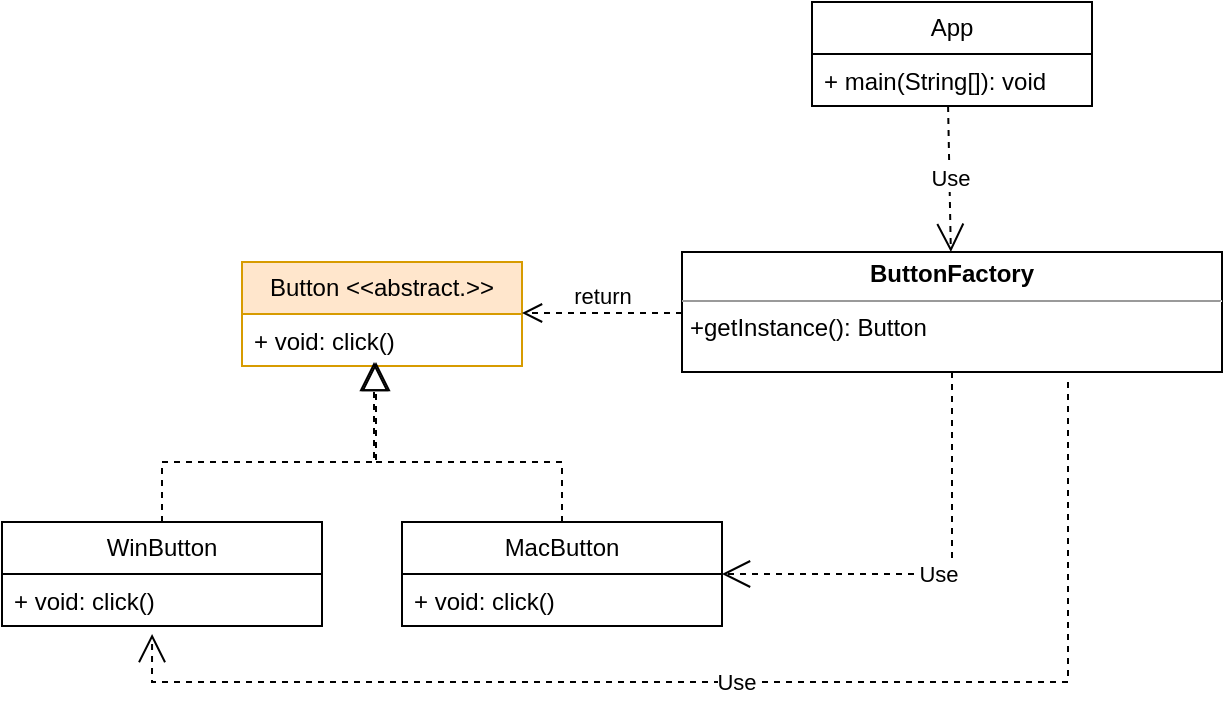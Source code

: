 <mxfile version="20.7.4" type="device"><diagram id="0djRnLgeJkqtSIyDguBF" name="Page-2"><mxGraphModel dx="864" dy="508" grid="1" gridSize="10" guides="1" tooltips="1" connect="1" arrows="1" fold="1" page="1" pageScale="1" pageWidth="850" pageHeight="1100" math="0" shadow="0"><root><mxCell id="0"/><mxCell id="1" parent="0"/><mxCell id="V9sK615c3sQZ39YYXwWw-10" value="Button &amp;lt;&amp;lt;abstract.&amp;gt;&amp;gt;" style="swimlane;fontStyle=0;childLayout=stackLayout;horizontal=1;startSize=26;fillColor=#ffe6cc;horizontalStack=0;resizeParent=1;resizeParentMax=0;resizeLast=0;collapsible=1;marginBottom=0;whiteSpace=wrap;html=1;strokeColor=#d79b00;" parent="1" vertex="1"><mxGeometry x="300" y="150" width="140" height="52" as="geometry"/></mxCell><mxCell id="V9sK615c3sQZ39YYXwWw-11" value="+ void: click()" style="text;strokeColor=none;fillColor=none;align=left;verticalAlign=top;spacingLeft=4;spacingRight=4;overflow=hidden;rotatable=0;points=[[0,0.5],[1,0.5]];portConstraint=eastwest;whiteSpace=wrap;html=1;" parent="V9sK615c3sQZ39YYXwWw-10" vertex="1"><mxGeometry y="26" width="140" height="26" as="geometry"/></mxCell><mxCell id="V9sK615c3sQZ39YYXwWw-12" value="MacButton" style="swimlane;fontStyle=0;childLayout=stackLayout;horizontal=1;startSize=26;fillColor=none;horizontalStack=0;resizeParent=1;resizeParentMax=0;resizeLast=0;collapsible=1;marginBottom=0;whiteSpace=wrap;html=1;" parent="1" vertex="1"><mxGeometry x="380" y="280" width="160" height="52" as="geometry"/></mxCell><mxCell id="V9sK615c3sQZ39YYXwWw-13" value="+ void: click()" style="text;strokeColor=none;fillColor=none;align=left;verticalAlign=top;spacingLeft=4;spacingRight=4;overflow=hidden;rotatable=0;points=[[0,0.5],[1,0.5]];portConstraint=eastwest;whiteSpace=wrap;html=1;" parent="V9sK615c3sQZ39YYXwWw-12" vertex="1"><mxGeometry y="26" width="160" height="26" as="geometry"/></mxCell><mxCell id="V9sK615c3sQZ39YYXwWw-14" value="WinButton" style="swimlane;fontStyle=0;childLayout=stackLayout;horizontal=1;startSize=26;fillColor=none;horizontalStack=0;resizeParent=1;resizeParentMax=0;resizeLast=0;collapsible=1;marginBottom=0;whiteSpace=wrap;html=1;" parent="1" vertex="1"><mxGeometry x="180" y="280" width="160" height="52" as="geometry"/></mxCell><mxCell id="V9sK615c3sQZ39YYXwWw-15" value="+ void: click()" style="text;strokeColor=none;fillColor=none;align=left;verticalAlign=top;spacingLeft=4;spacingRight=4;overflow=hidden;rotatable=0;points=[[0,0.5],[1,0.5]];portConstraint=eastwest;whiteSpace=wrap;html=1;" parent="V9sK615c3sQZ39YYXwWw-14" vertex="1"><mxGeometry y="26" width="160" height="26" as="geometry"/></mxCell><mxCell id="V9sK615c3sQZ39YYXwWw-16" value="" style="endArrow=block;dashed=1;endFill=0;endSize=12;html=1;rounded=0;exitX=0.5;exitY=0;exitDx=0;exitDy=0;" parent="1" source="V9sK615c3sQZ39YYXwWw-14" edge="1"><mxGeometry width="160" relative="1" as="geometry"><mxPoint x="450" y="270" as="sourcePoint"/><mxPoint x="367" y="200" as="targetPoint"/><Array as="points"><mxPoint x="260" y="250"/><mxPoint x="367" y="250"/></Array></mxGeometry></mxCell><mxCell id="V9sK615c3sQZ39YYXwWw-17" value="" style="endArrow=block;dashed=1;endFill=0;endSize=12;html=1;rounded=0;exitX=0.5;exitY=0;exitDx=0;exitDy=0;" parent="1" source="V9sK615c3sQZ39YYXwWw-12" edge="1"><mxGeometry width="160" relative="1" as="geometry"><mxPoint x="270" y="290" as="sourcePoint"/><mxPoint x="366" y="200" as="targetPoint"/><Array as="points"><mxPoint x="460" y="250"/><mxPoint x="366" y="250"/></Array></mxGeometry></mxCell><mxCell id="V9sK615c3sQZ39YYXwWw-18" value="&lt;p style=&quot;margin:0px;margin-top:4px;text-align:center;&quot;&gt;&lt;b&gt;ButtonFactory&lt;/b&gt;&lt;/p&gt;&lt;hr size=&quot;1&quot;&gt;&lt;p style=&quot;margin:0px;margin-left:4px;&quot;&gt;&lt;span style=&quot;background-color: initial;&quot;&gt;+getInstance(): Button&lt;/span&gt;&lt;br&gt;&lt;/p&gt;" style="verticalAlign=top;align=left;overflow=fill;fontSize=12;fontFamily=Helvetica;html=1;whiteSpace=wrap;" parent="1" vertex="1"><mxGeometry x="520" y="145" width="270" height="60" as="geometry"/></mxCell><mxCell id="V9sK615c3sQZ39YYXwWw-20" value="App" style="swimlane;fontStyle=0;childLayout=stackLayout;horizontal=1;startSize=26;fillColor=none;horizontalStack=0;resizeParent=1;resizeParentMax=0;resizeLast=0;collapsible=1;marginBottom=0;whiteSpace=wrap;html=1;" parent="1" vertex="1"><mxGeometry x="585" y="20" width="140" height="52" as="geometry"/></mxCell><mxCell id="V9sK615c3sQZ39YYXwWw-21" value="+ main(String[]): void" style="text;strokeColor=none;fillColor=none;align=left;verticalAlign=top;spacingLeft=4;spacingRight=4;overflow=hidden;rotatable=0;points=[[0,0.5],[1,0.5]];portConstraint=eastwest;whiteSpace=wrap;html=1;" parent="V9sK615c3sQZ39YYXwWw-20" vertex="1"><mxGeometry y="26" width="140" height="26" as="geometry"/></mxCell><mxCell id="V9sK615c3sQZ39YYXwWw-22" value="Use" style="endArrow=open;endSize=12;dashed=1;html=1;rounded=0;exitX=0.486;exitY=1;exitDx=0;exitDy=0;exitPerimeter=0;" parent="1" source="V9sK615c3sQZ39YYXwWw-21" target="V9sK615c3sQZ39YYXwWw-18" edge="1"><mxGeometry width="160" relative="1" as="geometry"><mxPoint x="340" y="180" as="sourcePoint"/><mxPoint x="500" y="180" as="targetPoint"/></mxGeometry></mxCell><mxCell id="V9sK615c3sQZ39YYXwWw-37" value="return" style="html=1;verticalAlign=bottom;endArrow=open;dashed=1;endSize=8;edgeStyle=elbowEdgeStyle;elbow=vertical;curved=0;rounded=0;" parent="1" edge="1"><mxGeometry relative="1" as="geometry"><mxPoint x="520" y="175.5" as="sourcePoint"/><mxPoint x="440" y="175.5" as="targetPoint"/></mxGeometry></mxCell><mxCell id="V9sK615c3sQZ39YYXwWw-38" value="Use" style="endArrow=open;endSize=12;dashed=1;html=1;rounded=0;exitX=0.5;exitY=1;exitDx=0;exitDy=0;entryX=1;entryY=0;entryDx=0;entryDy=0;entryPerimeter=0;" parent="1" source="V9sK615c3sQZ39YYXwWw-18" target="V9sK615c3sQZ39YYXwWw-13" edge="1"><mxGeometry width="160" relative="1" as="geometry"><mxPoint x="610" y="279" as="sourcePoint"/><mxPoint x="655" y="310" as="targetPoint"/><Array as="points"><mxPoint x="655" y="306"/></Array></mxGeometry></mxCell><mxCell id="V9sK615c3sQZ39YYXwWw-39" value="Use" style="endArrow=open;endSize=12;dashed=1;html=1;rounded=0;entryX=0.469;entryY=1.154;entryDx=0;entryDy=0;entryPerimeter=0;" parent="1" target="V9sK615c3sQZ39YYXwWw-15" edge="1"><mxGeometry width="160" relative="1" as="geometry"><mxPoint x="713" y="210" as="sourcePoint"/><mxPoint x="250" y="360" as="targetPoint"/><Array as="points"><mxPoint x="713" y="360"/><mxPoint x="255" y="360"/></Array></mxGeometry></mxCell></root></mxGraphModel></diagram></mxfile>
